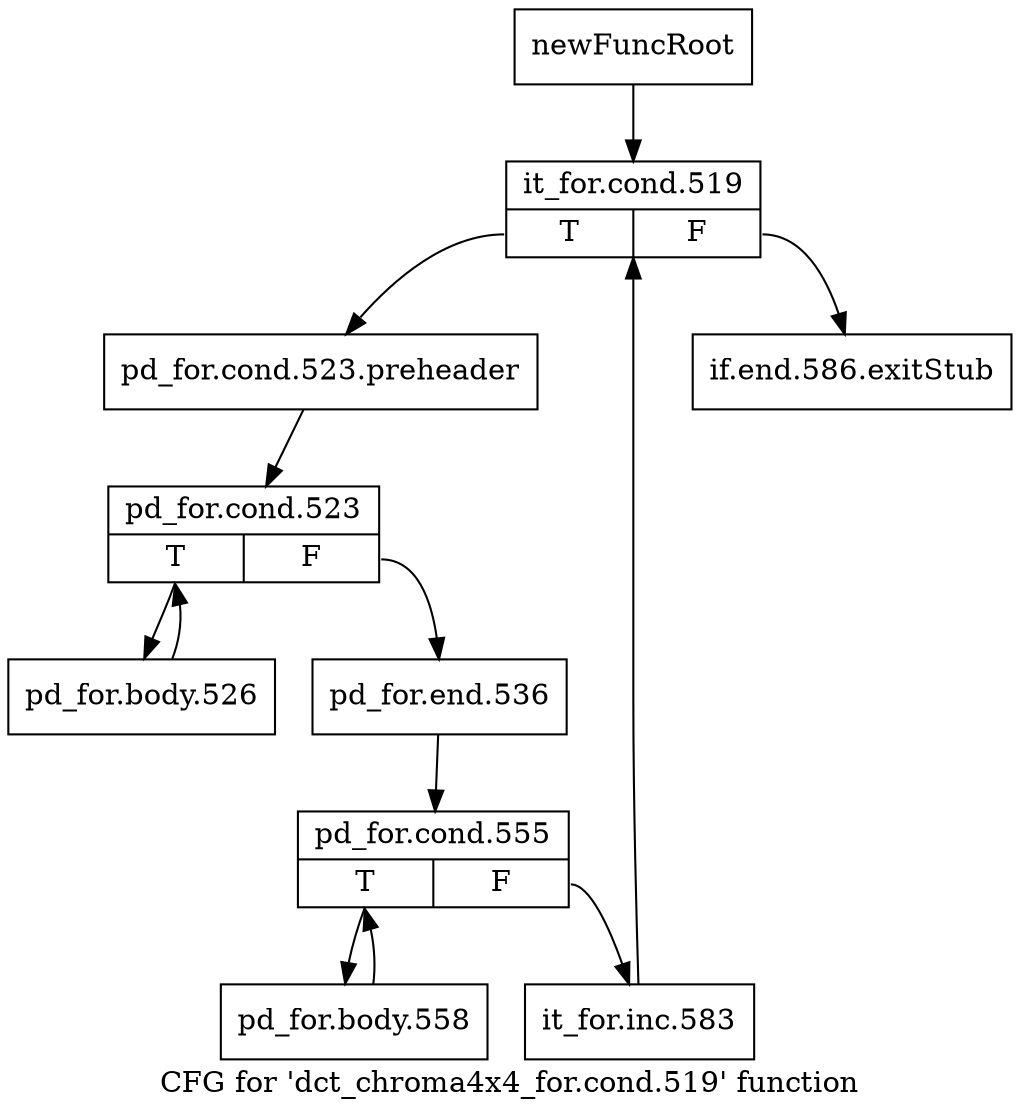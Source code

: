digraph "CFG for 'dct_chroma4x4_for.cond.519' function" {
	label="CFG for 'dct_chroma4x4_for.cond.519' function";

	Node0x22abe90 [shape=record,label="{newFuncRoot}"];
	Node0x22abe90 -> Node0x22abf30;
	Node0x22abee0 [shape=record,label="{if.end.586.exitStub}"];
	Node0x22abf30 [shape=record,label="{it_for.cond.519|{<s0>T|<s1>F}}"];
	Node0x22abf30:s0 -> Node0x22abf80;
	Node0x22abf30:s1 -> Node0x22abee0;
	Node0x22abf80 [shape=record,label="{pd_for.cond.523.preheader}"];
	Node0x22abf80 -> Node0x22abfd0;
	Node0x22abfd0 [shape=record,label="{pd_for.cond.523|{<s0>T|<s1>F}}"];
	Node0x22abfd0:s0 -> Node0x22ac160;
	Node0x22abfd0:s1 -> Node0x22ac020;
	Node0x22ac020 [shape=record,label="{pd_for.end.536}"];
	Node0x22ac020 -> Node0x22ac070;
	Node0x22ac070 [shape=record,label="{pd_for.cond.555|{<s0>T|<s1>F}}"];
	Node0x22ac070:s0 -> Node0x22ac110;
	Node0x22ac070:s1 -> Node0x22ac0c0;
	Node0x22ac0c0 [shape=record,label="{it_for.inc.583}"];
	Node0x22ac0c0 -> Node0x22abf30;
	Node0x22ac110 [shape=record,label="{pd_for.body.558}"];
	Node0x22ac110 -> Node0x22ac070;
	Node0x22ac160 [shape=record,label="{pd_for.body.526}"];
	Node0x22ac160 -> Node0x22abfd0;
}
